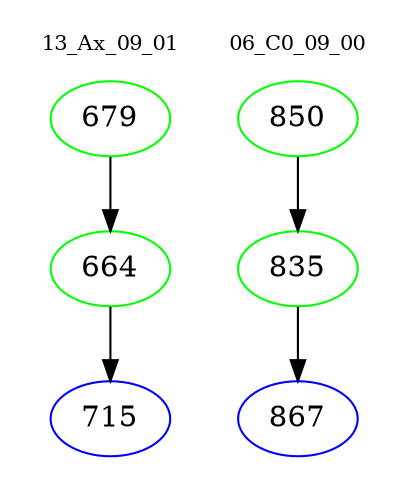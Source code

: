 digraph{
subgraph cluster_0 {
color = white
label = "13_Ax_09_01";
fontsize=10;
T0_679 [label="679", color="green"]
T0_679 -> T0_664 [color="black"]
T0_664 [label="664", color="green"]
T0_664 -> T0_715 [color="black"]
T0_715 [label="715", color="blue"]
}
subgraph cluster_1 {
color = white
label = "06_C0_09_00";
fontsize=10;
T1_850 [label="850", color="green"]
T1_850 -> T1_835 [color="black"]
T1_835 [label="835", color="green"]
T1_835 -> T1_867 [color="black"]
T1_867 [label="867", color="blue"]
}
}
